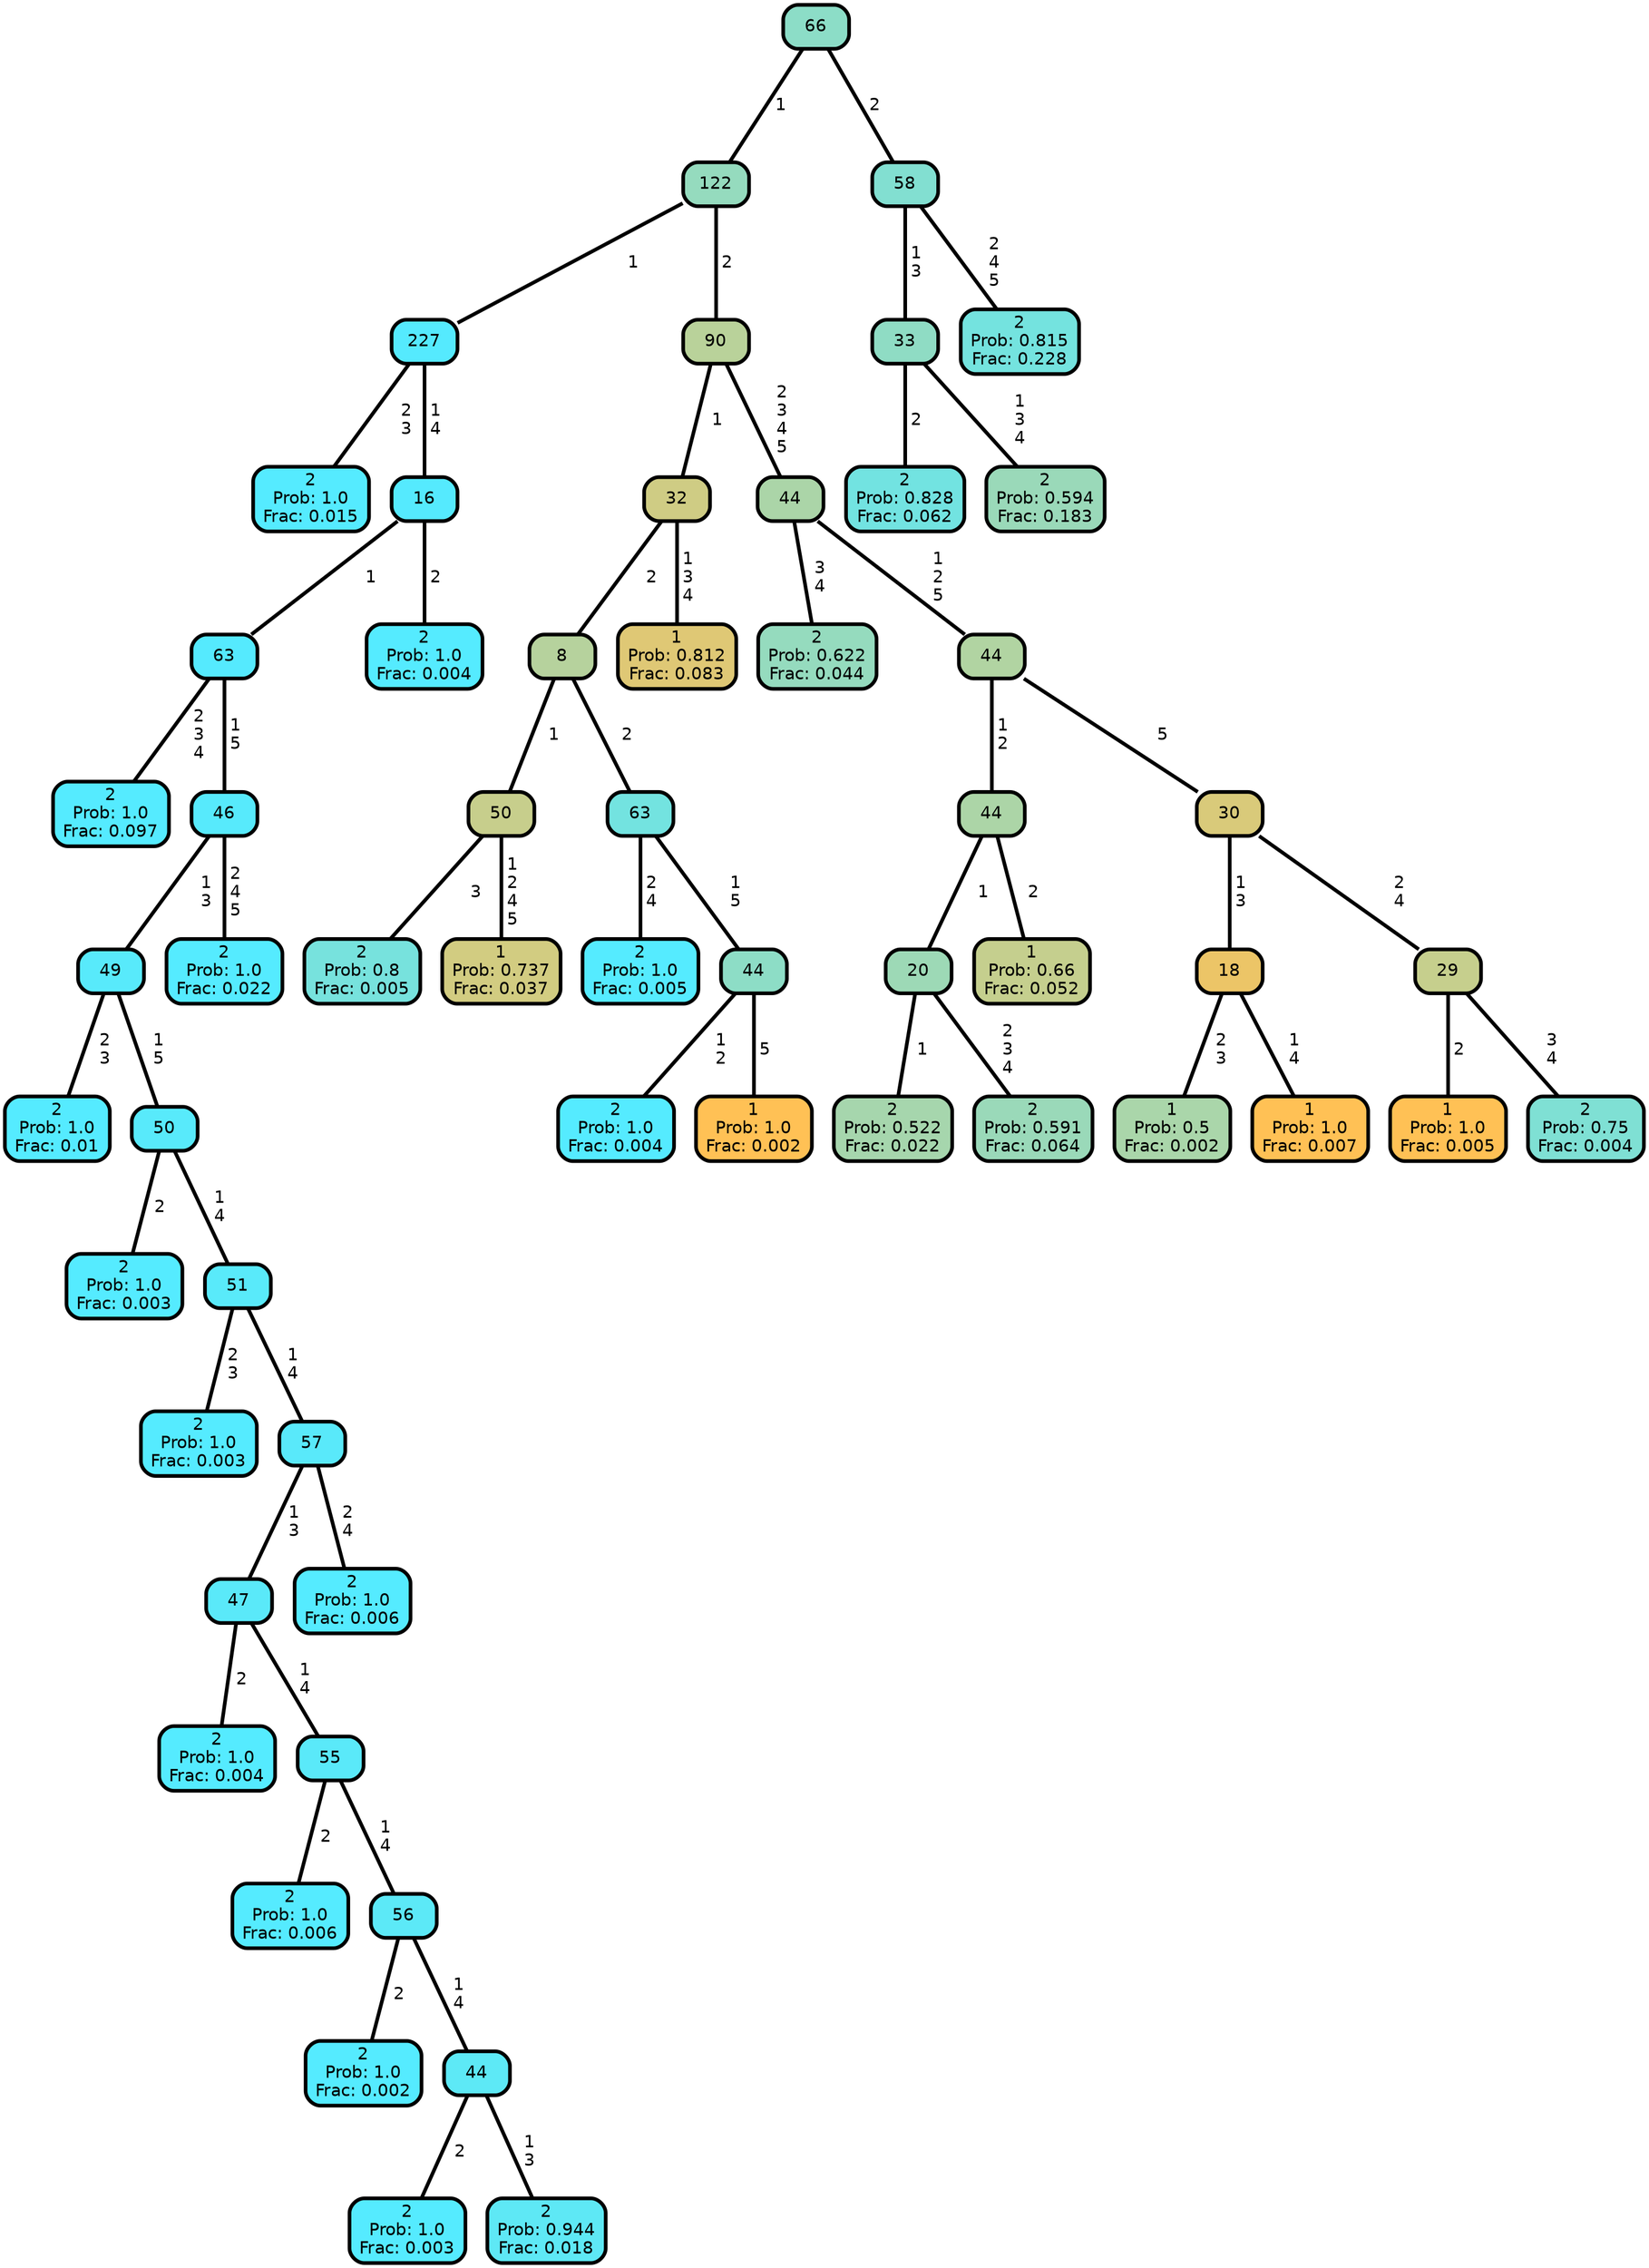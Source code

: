 graph Tree {
node [shape=box, style="filled, rounded",color="black",penwidth="3",fontcolor="black",                 fontname=helvetica] ;
graph [ranksep="0 equally", splines=straight,                 bgcolor=transparent, dpi=200] ;
edge [fontname=helvetica, color=black] ;
0 [label="2
Prob: 1.0
Frac: 0.015", fillcolor="#55ebff"] ;
1 [label="227", fillcolor="#55eafe"] ;
2 [label="2
Prob: 1.0
Frac: 0.097", fillcolor="#55ebff"] ;
3 [label="63", fillcolor="#55eafe"] ;
4 [label="2
Prob: 1.0
Frac: 0.01", fillcolor="#55ebff"] ;
5 [label="49", fillcolor="#58eafb"] ;
6 [label="2
Prob: 1.0
Frac: 0.003", fillcolor="#55ebff"] ;
7 [label="50", fillcolor="#58eafb"] ;
8 [label="2
Prob: 1.0
Frac: 0.003", fillcolor="#55ebff"] ;
9 [label="51", fillcolor="#59eafa"] ;
10 [label="2
Prob: 1.0
Frac: 0.004", fillcolor="#55ebff"] ;
11 [label="47", fillcolor="#5ae9f9"] ;
12 [label="2
Prob: 1.0
Frac: 0.006", fillcolor="#55ebff"] ;
13 [label="55", fillcolor="#5ae9f9"] ;
14 [label="2
Prob: 1.0
Frac: 0.002", fillcolor="#55ebff"] ;
15 [label="56", fillcolor="#5ce9f7"] ;
16 [label="2
Prob: 1.0
Frac: 0.003", fillcolor="#55ebff"] ;
17 [label="44", fillcolor="#5de9f6"] ;
18 [label="2
Prob: 0.944
Frac: 0.018", fillcolor="#5ee8f5"] ;
19 [label="57", fillcolor="#59e9fa"] ;
20 [label="2
Prob: 1.0
Frac: 0.006", fillcolor="#55ebff"] ;
21 [label="46", fillcolor="#57eafc"] ;
22 [label="2
Prob: 1.0
Frac: 0.022", fillcolor="#55ebff"] ;
23 [label="16", fillcolor="#55eafe"] ;
24 [label="2
Prob: 1.0
Frac: 0.004", fillcolor="#55ebff"] ;
25 [label="122", fillcolor="#95dbbe"] ;
26 [label="2
Prob: 0.8
Frac: 0.005", fillcolor="#77e2dd"] ;
27 [label="50", fillcolor="#c7ce8c"] ;
28 [label="1
Prob: 0.737
Frac: 0.037", fillcolor="#d2cc81"] ;
29 [label="8", fillcolor="#b6d29d"] ;
30 [label="2
Prob: 1.0
Frac: 0.005", fillcolor="#55ebff"] ;
31 [label="63", fillcolor="#73e3e0"] ;
32 [label="2
Prob: 1.0
Frac: 0.004", fillcolor="#55ebff"] ;
33 [label="44", fillcolor="#8dddc6"] ;
34 [label="1
Prob: 1.0
Frac: 0.002", fillcolor="#ffc155"] ;
35 [label="32", fillcolor="#cfcc84"] ;
36 [label="1
Prob: 0.812
Frac: 0.083", fillcolor="#dfc875"] ;
37 [label="90", fillcolor="#b9d29a"] ;
38 [label="2
Prob: 0.622
Frac: 0.044", fillcolor="#95dbbe"] ;
39 [label="44", fillcolor="#abd5a8"] ;
40 [label="2
Prob: 0.522
Frac: 0.022", fillcolor="#a6d6ad"] ;
41 [label="20", fillcolor="#9dd9b6"] ;
42 [label="2
Prob: 0.591
Frac: 0.064", fillcolor="#9ad9b9"] ;
43 [label="44", fillcolor="#acd5a7"] ;
44 [label="1
Prob: 0.66
Frac: 0.052", fillcolor="#c5cf8e"] ;
45 [label="44", fillcolor="#b1d4a2"] ;
46 [label="1
Prob: 0.5
Frac: 0.002", fillcolor="#aad6aa"] ;
47 [label="18", fillcolor="#ecc567"] ;
48 [label="1
Prob: 1.0
Frac: 0.007", fillcolor="#ffc155"] ;
49 [label="30", fillcolor="#d9ca7a"] ;
50 [label="1
Prob: 1.0
Frac: 0.005", fillcolor="#ffc155"] ;
51 [label="29", fillcolor="#c6cf8d"] ;
52 [label="2
Prob: 0.75
Frac: 0.004", fillcolor="#7fe0d4"] ;
53 [label="66", fillcolor="#8cddc7"] ;
54 [label="2
Prob: 0.828
Frac: 0.062", fillcolor="#72e3e1"] ;
55 [label="33", fillcolor="#8fdcc4"] ;
56 [label="2
Prob: 0.594
Frac: 0.183", fillcolor="#9ad9b9"] ;
57 [label="58", fillcolor="#82dfd1"] ;
58 [label="2
Prob: 0.815
Frac: 0.228", fillcolor="#74e3df"] ;
1 -- 0 [label=" 2\n 3",penwidth=3] ;
1 -- 23 [label=" 1\n 4",penwidth=3] ;
3 -- 2 [label=" 2\n 3\n 4",penwidth=3] ;
3 -- 21 [label=" 1\n 5",penwidth=3] ;
5 -- 4 [label=" 2\n 3",penwidth=3] ;
5 -- 7 [label=" 1\n 5",penwidth=3] ;
7 -- 6 [label=" 2",penwidth=3] ;
7 -- 9 [label=" 1\n 4",penwidth=3] ;
9 -- 8 [label=" 2\n 3",penwidth=3] ;
9 -- 19 [label=" 1\n 4",penwidth=3] ;
11 -- 10 [label=" 2",penwidth=3] ;
11 -- 13 [label=" 1\n 4",penwidth=3] ;
13 -- 12 [label=" 2",penwidth=3] ;
13 -- 15 [label=" 1\n 4",penwidth=3] ;
15 -- 14 [label=" 2",penwidth=3] ;
15 -- 17 [label=" 1\n 4",penwidth=3] ;
17 -- 16 [label=" 2",penwidth=3] ;
17 -- 18 [label=" 1\n 3",penwidth=3] ;
19 -- 11 [label=" 1\n 3",penwidth=3] ;
19 -- 20 [label=" 2\n 4",penwidth=3] ;
21 -- 5 [label=" 1\n 3",penwidth=3] ;
21 -- 22 [label=" 2\n 4\n 5",penwidth=3] ;
23 -- 3 [label=" 1",penwidth=3] ;
23 -- 24 [label=" 2",penwidth=3] ;
25 -- 1 [label=" 1",penwidth=3] ;
25 -- 37 [label=" 2",penwidth=3] ;
27 -- 26 [label=" 3",penwidth=3] ;
27 -- 28 [label=" 1\n 2\n 4\n 5",penwidth=3] ;
29 -- 27 [label=" 1",penwidth=3] ;
29 -- 31 [label=" 2",penwidth=3] ;
31 -- 30 [label=" 2\n 4",penwidth=3] ;
31 -- 33 [label=" 1\n 5",penwidth=3] ;
33 -- 32 [label=" 1\n 2",penwidth=3] ;
33 -- 34 [label=" 5",penwidth=3] ;
35 -- 29 [label=" 2",penwidth=3] ;
35 -- 36 [label=" 1\n 3\n 4",penwidth=3] ;
37 -- 35 [label=" 1",penwidth=3] ;
37 -- 39 [label=" 2\n 3\n 4\n 5",penwidth=3] ;
39 -- 38 [label=" 3\n 4",penwidth=3] ;
39 -- 45 [label=" 1\n 2\n 5",penwidth=3] ;
41 -- 40 [label=" 1",penwidth=3] ;
41 -- 42 [label=" 2\n 3\n 4",penwidth=3] ;
43 -- 41 [label=" 1",penwidth=3] ;
43 -- 44 [label=" 2",penwidth=3] ;
45 -- 43 [label=" 1\n 2",penwidth=3] ;
45 -- 49 [label=" 5",penwidth=3] ;
47 -- 46 [label=" 2\n 3",penwidth=3] ;
47 -- 48 [label=" 1\n 4",penwidth=3] ;
49 -- 47 [label=" 1\n 3",penwidth=3] ;
49 -- 51 [label=" 2\n 4",penwidth=3] ;
51 -- 50 [label=" 2",penwidth=3] ;
51 -- 52 [label=" 3\n 4",penwidth=3] ;
53 -- 25 [label=" 1",penwidth=3] ;
53 -- 57 [label=" 2",penwidth=3] ;
55 -- 54 [label=" 2",penwidth=3] ;
55 -- 56 [label=" 1\n 3\n 4",penwidth=3] ;
57 -- 55 [label=" 1\n 3",penwidth=3] ;
57 -- 58 [label=" 2\n 4\n 5",penwidth=3] ;
{rank = same;}}